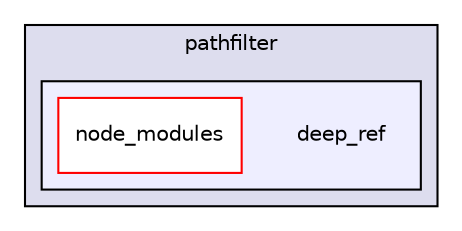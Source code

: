 digraph "gulp-src/node_modules/gulp/node_modules/liftoff/node_modules/resolve/test/pathfilter/deep_ref" {
  compound=true
  node [ fontsize="10", fontname="Helvetica"];
  edge [ labelfontsize="10", labelfontname="Helvetica"];
  subgraph clusterdir_413f8da2afe7e5068c020d181a76832b {
    graph [ bgcolor="#ddddee", pencolor="black", label="pathfilter" fontname="Helvetica", fontsize="10", URL="dir_413f8da2afe7e5068c020d181a76832b.html"]
  subgraph clusterdir_dc532d5cb9362bdc46ad41e1c6112242 {
    graph [ bgcolor="#eeeeff", pencolor="black", label="" URL="dir_dc532d5cb9362bdc46ad41e1c6112242.html"];
    dir_dc532d5cb9362bdc46ad41e1c6112242 [shape=plaintext label="deep_ref"];
    dir_2957d9108f0987f5c3ae5c3f35f93fc6 [shape=box label="node_modules" color="red" fillcolor="white" style="filled" URL="dir_2957d9108f0987f5c3ae5c3f35f93fc6.html"];
  }
  }
}
